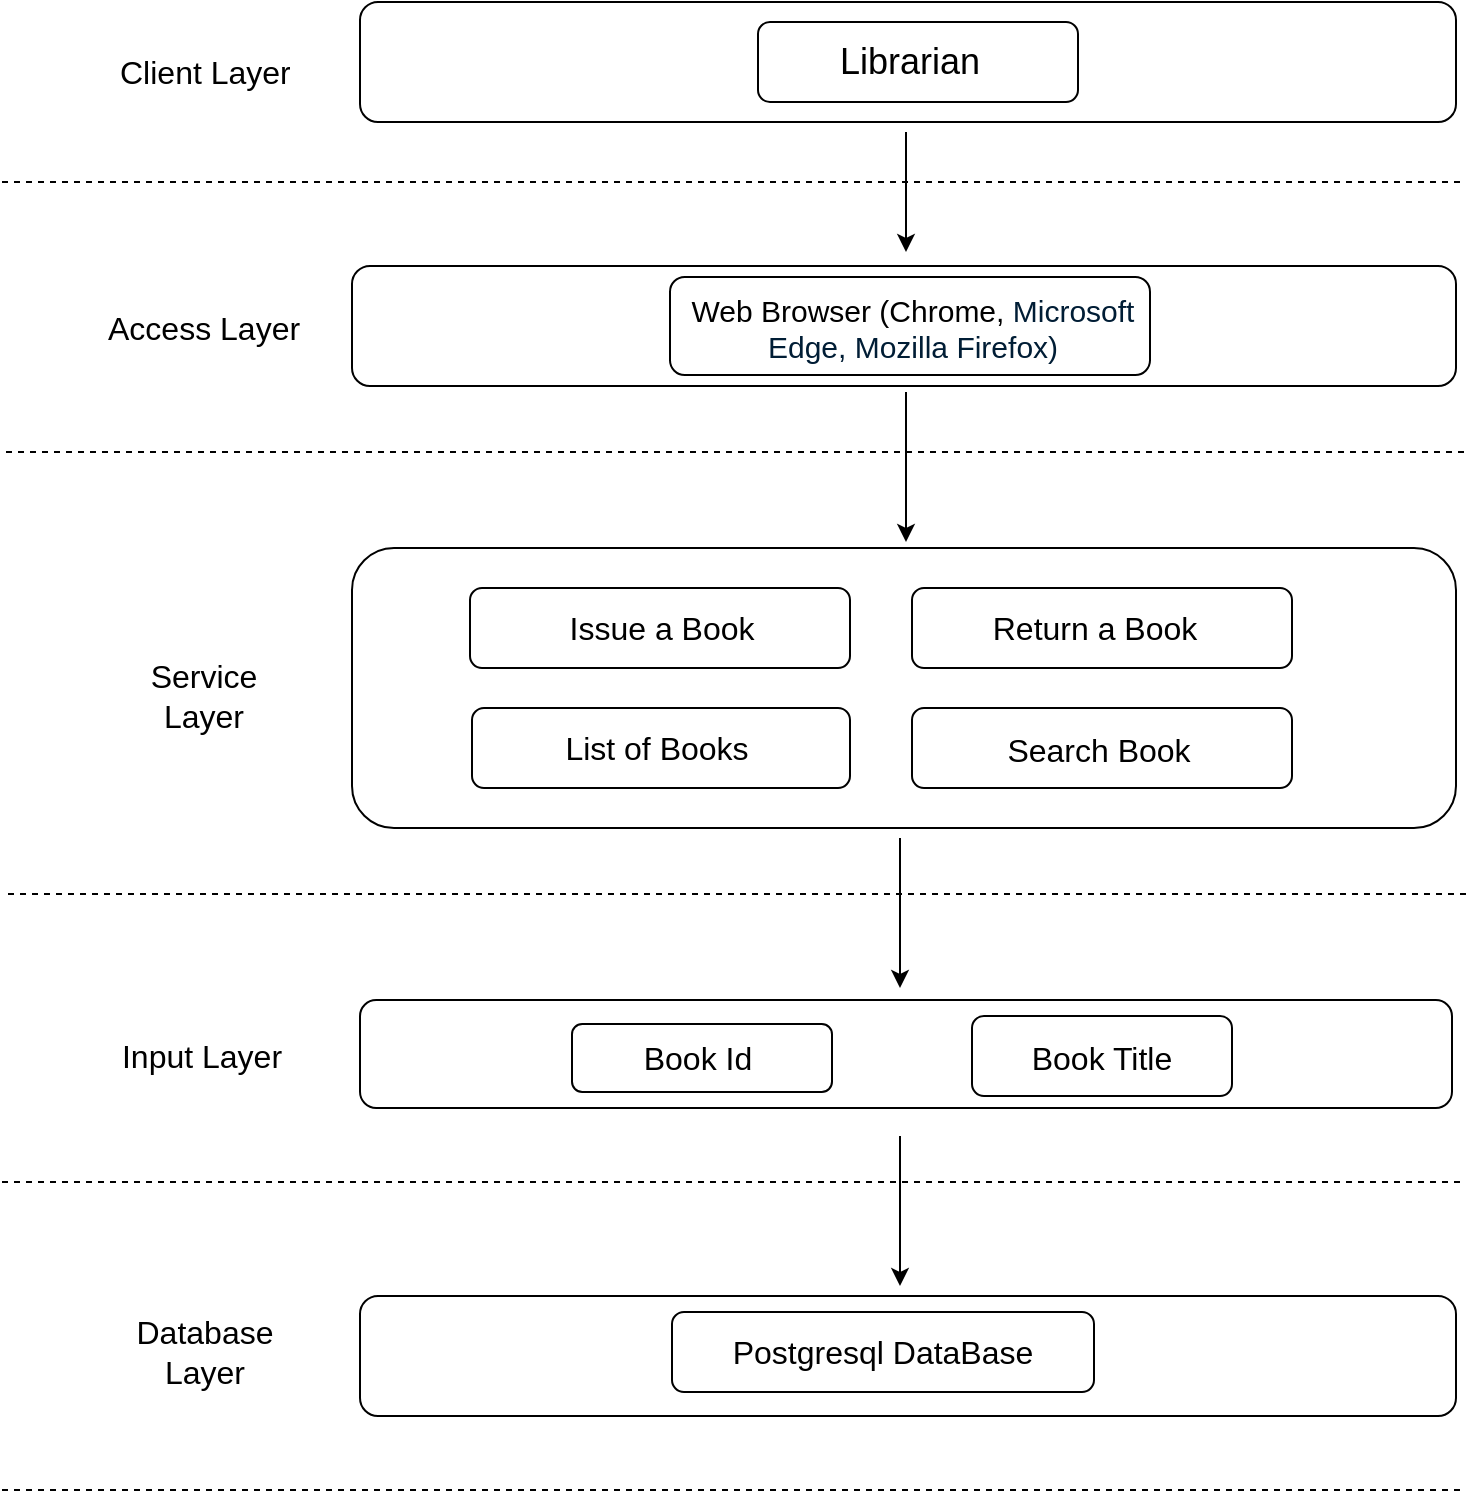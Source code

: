 <mxfile version="24.7.16">
  <diagram name="Page-1" id="4jZNLcrMccTGJ4CJMG3j">
    <mxGraphModel dx="933" dy="446" grid="1" gridSize="10" guides="1" tooltips="1" connect="1" arrows="1" fold="1" page="1" pageScale="1" pageWidth="827" pageHeight="1169" math="0" shadow="0">
      <root>
        <mxCell id="0" />
        <mxCell id="1" parent="0" />
        <mxCell id="xrwXwiO2S9cRtXvmpimH-1" value="" style="rounded=1;whiteSpace=wrap;html=1;" vertex="1" parent="1">
          <mxGeometry x="222" y="165" width="548" height="60" as="geometry" />
        </mxCell>
        <mxCell id="xrwXwiO2S9cRtXvmpimH-2" value="" style="rounded=1;whiteSpace=wrap;html=1;" vertex="1" parent="1">
          <mxGeometry x="421" y="175" width="160" height="40" as="geometry" />
        </mxCell>
        <mxCell id="xrwXwiO2S9cRtXvmpimH-3" value="&lt;font style=&quot;font-size: 18px;&quot;&gt;Librarian&lt;/font&gt;" style="text;html=1;align=center;verticalAlign=middle;whiteSpace=wrap;rounded=0;" vertex="1" parent="1">
          <mxGeometry x="467" y="180" width="60" height="30" as="geometry" />
        </mxCell>
        <mxCell id="xrwXwiO2S9cRtXvmpimH-4" value="" style="rounded=1;whiteSpace=wrap;html=1;" vertex="1" parent="1">
          <mxGeometry x="218" y="297" width="552" height="60" as="geometry" />
        </mxCell>
        <mxCell id="xrwXwiO2S9cRtXvmpimH-5" value="" style="rounded=1;whiteSpace=wrap;html=1;" vertex="1" parent="1">
          <mxGeometry x="377" y="302.5" width="240" height="49" as="geometry" />
        </mxCell>
        <mxCell id="xrwXwiO2S9cRtXvmpimH-6" value="&lt;font style=&quot;font-size: 15px;&quot;&gt;&lt;font style=&quot;font-size: 15px;&quot;&gt;Web Browser (Chrome,&amp;nbsp;&lt;span style=&quot;color: rgb(0, 29, 53); font-family: &amp;quot;Google Sans&amp;quot;, Arial, sans-serif; text-align: left; background-color: rgb(255, 255, 255);&quot;&gt;Microsoft Edge,&amp;nbsp;&lt;/span&gt;&lt;/font&gt;&lt;span style=&quot;color: rgb(0, 29, 53); font-family: &amp;quot;Google Sans&amp;quot;, Arial, sans-serif; text-align: left; background-color: rgb(255, 255, 255);&quot;&gt;Mozilla Firefox)&lt;/span&gt;&lt;/font&gt;" style="text;html=1;align=center;verticalAlign=middle;whiteSpace=wrap;rounded=0;" vertex="1" parent="1">
          <mxGeometry x="378" y="313" width="241" height="30" as="geometry" />
        </mxCell>
        <mxCell id="xrwXwiO2S9cRtXvmpimH-7" value="" style="rounded=1;whiteSpace=wrap;html=1;" vertex="1" parent="1">
          <mxGeometry x="218" y="438" width="552" height="140" as="geometry" />
        </mxCell>
        <mxCell id="xrwXwiO2S9cRtXvmpimH-8" value="" style="rounded=1;whiteSpace=wrap;html=1;" vertex="1" parent="1">
          <mxGeometry x="277" y="458" width="190" height="40" as="geometry" />
        </mxCell>
        <mxCell id="xrwXwiO2S9cRtXvmpimH-9" value="" style="rounded=1;whiteSpace=wrap;html=1;" vertex="1" parent="1">
          <mxGeometry x="498" y="458" width="190" height="40" as="geometry" />
        </mxCell>
        <mxCell id="xrwXwiO2S9cRtXvmpimH-10" value="" style="rounded=1;whiteSpace=wrap;html=1;" vertex="1" parent="1">
          <mxGeometry x="498" y="518" width="190" height="40" as="geometry" />
        </mxCell>
        <mxCell id="xrwXwiO2S9cRtXvmpimH-11" value="" style="rounded=1;whiteSpace=wrap;html=1;" vertex="1" parent="1">
          <mxGeometry x="278" y="518" width="189" height="40" as="geometry" />
        </mxCell>
        <mxCell id="xrwXwiO2S9cRtXvmpimH-12" value="&lt;font style=&quot;font-size: 16px;&quot;&gt;Issue a Book&lt;/font&gt;" style="text;html=1;align=center;verticalAlign=middle;whiteSpace=wrap;rounded=0;" vertex="1" parent="1">
          <mxGeometry x="318" y="463" width="110" height="30" as="geometry" />
        </mxCell>
        <mxCell id="xrwXwiO2S9cRtXvmpimH-13" value="&lt;font style=&quot;font-size: 16px;&quot;&gt;Return a Book&lt;/font&gt;" style="text;html=1;align=center;verticalAlign=middle;whiteSpace=wrap;rounded=0;" vertex="1" parent="1">
          <mxGeometry x="535" y="463" width="109" height="30" as="geometry" />
        </mxCell>
        <mxCell id="xrwXwiO2S9cRtXvmpimH-14" value="&lt;font style=&quot;font-size: 16px;&quot;&gt;List of Books&lt;/font&gt;" style="text;html=1;align=center;verticalAlign=middle;whiteSpace=wrap;rounded=0;" vertex="1" parent="1">
          <mxGeometry x="320" y="523" width="101" height="30" as="geometry" />
        </mxCell>
        <mxCell id="xrwXwiO2S9cRtXvmpimH-15" value="&lt;font style=&quot;font-size: 16px;&quot;&gt;Search Book&lt;/font&gt;" style="text;html=1;align=center;verticalAlign=middle;whiteSpace=wrap;rounded=0;" vertex="1" parent="1">
          <mxGeometry x="535" y="524" width="113" height="30" as="geometry" />
        </mxCell>
        <mxCell id="xrwXwiO2S9cRtXvmpimH-16" value="" style="rounded=1;whiteSpace=wrap;html=1;" vertex="1" parent="1">
          <mxGeometry x="222" y="812" width="548" height="60" as="geometry" />
        </mxCell>
        <mxCell id="xrwXwiO2S9cRtXvmpimH-17" value="&lt;font style=&quot;font-size: 16px;&quot;&gt;Postgresql DataBase&lt;/font&gt;" style="rounded=1;whiteSpace=wrap;html=1;" vertex="1" parent="1">
          <mxGeometry x="378" y="820" width="211" height="40" as="geometry" />
        </mxCell>
        <mxCell id="xrwXwiO2S9cRtXvmpimH-18" value="" style="rounded=1;whiteSpace=wrap;html=1;" vertex="1" parent="1">
          <mxGeometry x="222" y="664" width="546" height="54" as="geometry" />
        </mxCell>
        <mxCell id="xrwXwiO2S9cRtXvmpimH-19" value="" style="rounded=1;whiteSpace=wrap;html=1;" vertex="1" parent="1">
          <mxGeometry x="328" y="676" width="130" height="34" as="geometry" />
        </mxCell>
        <mxCell id="xrwXwiO2S9cRtXvmpimH-21" value="" style="rounded=1;whiteSpace=wrap;html=1;" vertex="1" parent="1">
          <mxGeometry x="528" y="672" width="130" height="40" as="geometry" />
        </mxCell>
        <mxCell id="xrwXwiO2S9cRtXvmpimH-22" value="&lt;font style=&quot;font-size: 16px;&quot;&gt;Book Id&lt;/font&gt;" style="text;html=1;align=center;verticalAlign=middle;whiteSpace=wrap;rounded=0;" vertex="1" parent="1">
          <mxGeometry x="361" y="678" width="60" height="30" as="geometry" />
        </mxCell>
        <mxCell id="xrwXwiO2S9cRtXvmpimH-23" value="&lt;font style=&quot;font-size: 16px;&quot;&gt;Book Title&lt;/font&gt;" style="text;html=1;align=center;verticalAlign=middle;whiteSpace=wrap;rounded=0;" vertex="1" parent="1">
          <mxGeometry x="555" y="681" width="76" height="24" as="geometry" />
        </mxCell>
        <mxCell id="xrwXwiO2S9cRtXvmpimH-24" value="" style="endArrow=none;dashed=1;html=1;rounded=0;" edge="1" parent="1">
          <mxGeometry width="50" height="50" relative="1" as="geometry">
            <mxPoint x="43" y="255" as="sourcePoint" />
            <mxPoint x="773" y="255" as="targetPoint" />
          </mxGeometry>
        </mxCell>
        <mxCell id="xrwXwiO2S9cRtXvmpimH-26" value="" style="endArrow=none;dashed=1;html=1;rounded=0;" edge="1" parent="1">
          <mxGeometry width="50" height="50" relative="1" as="geometry">
            <mxPoint x="43" y="909" as="sourcePoint" />
            <mxPoint x="773" y="909" as="targetPoint" />
          </mxGeometry>
        </mxCell>
        <mxCell id="xrwXwiO2S9cRtXvmpimH-27" value="" style="endArrow=none;dashed=1;html=1;rounded=0;" edge="1" parent="1">
          <mxGeometry width="50" height="50" relative="1" as="geometry">
            <mxPoint x="43" y="755" as="sourcePoint" />
            <mxPoint x="773" y="755" as="targetPoint" />
          </mxGeometry>
        </mxCell>
        <mxCell id="xrwXwiO2S9cRtXvmpimH-28" value="" style="endArrow=none;dashed=1;html=1;rounded=0;" edge="1" parent="1">
          <mxGeometry width="50" height="50" relative="1" as="geometry">
            <mxPoint x="46" y="611" as="sourcePoint" />
            <mxPoint x="776" y="611" as="targetPoint" />
          </mxGeometry>
        </mxCell>
        <mxCell id="xrwXwiO2S9cRtXvmpimH-29" value="" style="endArrow=none;dashed=1;html=1;rounded=0;" edge="1" parent="1">
          <mxGeometry width="50" height="50" relative="1" as="geometry">
            <mxPoint x="45" y="390" as="sourcePoint" />
            <mxPoint x="775" y="390" as="targetPoint" />
          </mxGeometry>
        </mxCell>
        <mxCell id="xrwXwiO2S9cRtXvmpimH-31" value="&lt;font style=&quot;font-size: 16px;&quot;&gt;Client Layer&lt;/font&gt;" style="text;strokeColor=none;fillColor=none;align=left;verticalAlign=middle;spacingLeft=4;spacingRight=4;overflow=hidden;points=[[0,0.5],[1,0.5]];portConstraint=eastwest;rotatable=0;whiteSpace=wrap;html=1;" vertex="1" parent="1">
          <mxGeometry x="96" y="185" width="120" height="30" as="geometry" />
        </mxCell>
        <mxCell id="xrwXwiO2S9cRtXvmpimH-32" value="&lt;font style=&quot;font-size: 16px;&quot;&gt;Access Layer&lt;/font&gt;" style="text;strokeColor=none;fillColor=none;align=left;verticalAlign=middle;spacingLeft=4;spacingRight=4;overflow=hidden;points=[[0,0.5],[1,0.5]];portConstraint=eastwest;rotatable=0;whiteSpace=wrap;html=1;" vertex="1" parent="1">
          <mxGeometry x="90" y="313" width="113" height="30" as="geometry" />
        </mxCell>
        <mxCell id="xrwXwiO2S9cRtXvmpimH-33" value="&lt;font style=&quot;font-size: 16px;&quot;&gt;Service Layer&lt;/font&gt;" style="text;html=1;align=center;verticalAlign=middle;whiteSpace=wrap;rounded=0;" vertex="1" parent="1">
          <mxGeometry x="99" y="497" width="90" height="30" as="geometry" />
        </mxCell>
        <mxCell id="xrwXwiO2S9cRtXvmpimH-34" value="&lt;font style=&quot;font-size: 16px;&quot;&gt;Input Layer&lt;/font&gt;" style="text;html=1;align=center;verticalAlign=middle;whiteSpace=wrap;rounded=0;" vertex="1" parent="1">
          <mxGeometry x="93" y="677" width="100" height="30" as="geometry" />
        </mxCell>
        <mxCell id="xrwXwiO2S9cRtXvmpimH-35" value="&lt;font style=&quot;font-size: 16px;&quot;&gt;Database Layer&lt;/font&gt;" style="text;html=1;align=center;verticalAlign=middle;whiteSpace=wrap;rounded=0;" vertex="1" parent="1">
          <mxGeometry x="99" y="825" width="91" height="30" as="geometry" />
        </mxCell>
        <mxCell id="xrwXwiO2S9cRtXvmpimH-36" value="" style="endArrow=classic;html=1;rounded=0;" edge="1" parent="1">
          <mxGeometry width="50" height="50" relative="1" as="geometry">
            <mxPoint x="495" y="360" as="sourcePoint" />
            <mxPoint x="495" y="435" as="targetPoint" />
          </mxGeometry>
        </mxCell>
        <mxCell id="xrwXwiO2S9cRtXvmpimH-37" value="" style="endArrow=classic;html=1;rounded=0;" edge="1" parent="1">
          <mxGeometry width="50" height="50" relative="1" as="geometry">
            <mxPoint x="495" y="230" as="sourcePoint" />
            <mxPoint x="495" y="290" as="targetPoint" />
            <Array as="points">
              <mxPoint x="495" y="290" />
            </Array>
          </mxGeometry>
        </mxCell>
        <mxCell id="xrwXwiO2S9cRtXvmpimH-38" value="" style="endArrow=classic;html=1;rounded=0;" edge="1" parent="1">
          <mxGeometry width="50" height="50" relative="1" as="geometry">
            <mxPoint x="492" y="583" as="sourcePoint" />
            <mxPoint x="492" y="658" as="targetPoint" />
          </mxGeometry>
        </mxCell>
        <mxCell id="xrwXwiO2S9cRtXvmpimH-39" value="" style="endArrow=classic;html=1;rounded=0;" edge="1" parent="1">
          <mxGeometry width="50" height="50" relative="1" as="geometry">
            <mxPoint x="492" y="732" as="sourcePoint" />
            <mxPoint x="492" y="807" as="targetPoint" />
          </mxGeometry>
        </mxCell>
      </root>
    </mxGraphModel>
  </diagram>
</mxfile>
